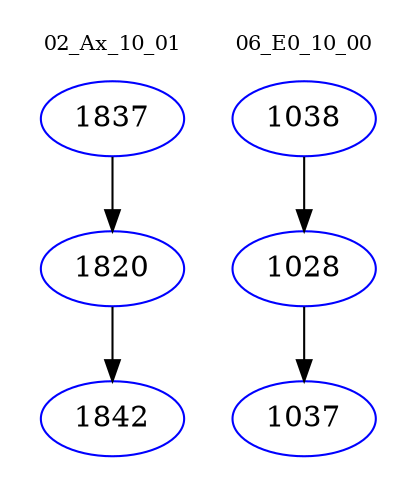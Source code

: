 digraph{
subgraph cluster_0 {
color = white
label = "02_Ax_10_01";
fontsize=10;
T0_1837 [label="1837", color="blue"]
T0_1837 -> T0_1820 [color="black"]
T0_1820 [label="1820", color="blue"]
T0_1820 -> T0_1842 [color="black"]
T0_1842 [label="1842", color="blue"]
}
subgraph cluster_1 {
color = white
label = "06_E0_10_00";
fontsize=10;
T1_1038 [label="1038", color="blue"]
T1_1038 -> T1_1028 [color="black"]
T1_1028 [label="1028", color="blue"]
T1_1028 -> T1_1037 [color="black"]
T1_1037 [label="1037", color="blue"]
}
}
